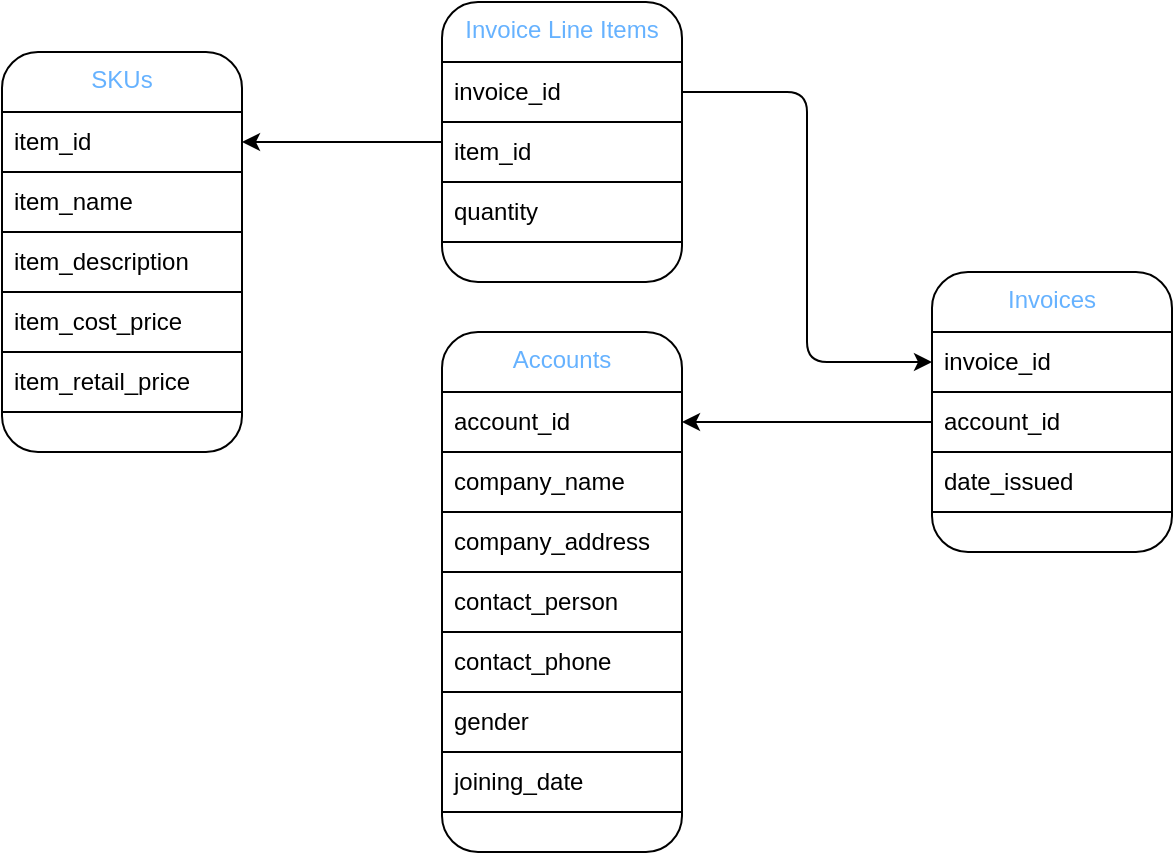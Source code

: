 <mxfile>
    <diagram id="Y-Xju1OvVLZZOTUNDlW-" name="Page-1">
        <mxGraphModel dx="585" dy="694" grid="1" gridSize="10" guides="1" tooltips="1" connect="1" arrows="1" fold="1" page="1" pageScale="1" pageWidth="850" pageHeight="1100" math="0" shadow="0">
            <root>
                <mxCell id="0"/>
                <mxCell id="1" parent="0"/>
                <mxCell id="3" value="Accounts" style="rounded=1;whiteSpace=wrap;html=1;align=center;verticalAlign=top;fontColor=#66B2FF;" vertex="1" parent="1">
                    <mxGeometry x="330" y="365" width="120" height="260" as="geometry"/>
                </mxCell>
                <mxCell id="4" value="Invoices" style="rounded=1;whiteSpace=wrap;html=1;align=center;verticalAlign=top;fontColor=#66B2FF;" vertex="1" parent="1">
                    <mxGeometry x="575" y="335" width="120" height="140" as="geometry"/>
                </mxCell>
                <mxCell id="31" style="edgeStyle=orthogonalEdgeStyle;html=1;entryX=1;entryY=0.5;entryDx=0;entryDy=0;fontColor=#66B2FF;" edge="1" parent="1" source="5" target="22">
                    <mxGeometry relative="1" as="geometry"/>
                </mxCell>
                <mxCell id="5" value="Invoice Line Items" style="rounded=1;whiteSpace=wrap;html=1;align=center;verticalAlign=top;fontColor=#66B2FF;" vertex="1" parent="1">
                    <mxGeometry x="330" y="200" width="120" height="140" as="geometry"/>
                </mxCell>
                <mxCell id="6" value="SKUs" style="rounded=1;whiteSpace=wrap;html=1;align=center;verticalAlign=top;fontColor=#66B2FF;" vertex="1" parent="1">
                    <mxGeometry x="110" y="225" width="120" height="200" as="geometry"/>
                </mxCell>
                <mxCell id="7" value="account_id" style="rounded=0;whiteSpace=wrap;html=1;align=left;spacingLeft=4;" vertex="1" parent="1">
                    <mxGeometry x="330" y="395" width="120" height="30" as="geometry"/>
                </mxCell>
                <mxCell id="8" value="company_name" style="rounded=0;whiteSpace=wrap;html=1;align=left;spacingLeft=4;" vertex="1" parent="1">
                    <mxGeometry x="330" y="425" width="120" height="30" as="geometry"/>
                </mxCell>
                <mxCell id="9" value="company_address" style="rounded=0;whiteSpace=wrap;html=1;align=left;spacingLeft=4;" vertex="1" parent="1">
                    <mxGeometry x="330" y="455" width="120" height="30" as="geometry"/>
                </mxCell>
                <mxCell id="10" value="contact_person" style="rounded=0;whiteSpace=wrap;html=1;align=left;spacingLeft=4;" vertex="1" parent="1">
                    <mxGeometry x="330" y="485" width="120" height="30" as="geometry"/>
                </mxCell>
                <mxCell id="11" value="contact_phone" style="rounded=0;whiteSpace=wrap;html=1;align=left;spacingLeft=4;" vertex="1" parent="1">
                    <mxGeometry x="330" y="515" width="120" height="30" as="geometry"/>
                </mxCell>
                <mxCell id="12" value="gender" style="rounded=0;whiteSpace=wrap;html=1;align=left;spacingLeft=4;" vertex="1" parent="1">
                    <mxGeometry x="330" y="545" width="120" height="30" as="geometry"/>
                </mxCell>
                <mxCell id="13" value="joining_date" style="rounded=0;whiteSpace=wrap;html=1;align=left;spacingLeft=4;" vertex="1" parent="1">
                    <mxGeometry x="330" y="575" width="120" height="30" as="geometry"/>
                </mxCell>
                <mxCell id="30" style="edgeStyle=orthogonalEdgeStyle;html=1;entryX=0;entryY=0.5;entryDx=0;entryDy=0;fontColor=#66B2FF;" edge="1" parent="1" source="16" target="19">
                    <mxGeometry relative="1" as="geometry"/>
                </mxCell>
                <mxCell id="16" value="invoice_id" style="rounded=0;whiteSpace=wrap;html=1;align=left;spacingLeft=4;" vertex="1" parent="1">
                    <mxGeometry x="330" y="230" width="120" height="30" as="geometry"/>
                </mxCell>
                <mxCell id="17" value="item_id" style="rounded=0;whiteSpace=wrap;html=1;align=left;spacingLeft=4;" vertex="1" parent="1">
                    <mxGeometry x="330" y="260" width="120" height="30" as="geometry"/>
                </mxCell>
                <mxCell id="18" value="quantity" style="rounded=0;whiteSpace=wrap;html=1;align=left;spacingLeft=4;" vertex="1" parent="1">
                    <mxGeometry x="330" y="290" width="120" height="30" as="geometry"/>
                </mxCell>
                <mxCell id="19" value="invoice_id" style="rounded=0;whiteSpace=wrap;html=1;align=left;spacingLeft=4;" vertex="1" parent="1">
                    <mxGeometry x="575" y="365" width="120" height="30" as="geometry"/>
                </mxCell>
                <mxCell id="28" style="edgeStyle=orthogonalEdgeStyle;html=1;entryX=1;entryY=0.5;entryDx=0;entryDy=0;fontColor=#66B2FF;" edge="1" parent="1" source="20" target="7">
                    <mxGeometry relative="1" as="geometry"/>
                </mxCell>
                <mxCell id="20" value="account_id" style="rounded=0;whiteSpace=wrap;html=1;align=left;spacingLeft=4;" vertex="1" parent="1">
                    <mxGeometry x="575" y="395" width="120" height="30" as="geometry"/>
                </mxCell>
                <mxCell id="21" value="date_issued" style="rounded=0;whiteSpace=wrap;html=1;align=left;spacingLeft=4;" vertex="1" parent="1">
                    <mxGeometry x="575" y="425" width="120" height="30" as="geometry"/>
                </mxCell>
                <mxCell id="22" value="item_id" style="rounded=0;whiteSpace=wrap;html=1;align=left;spacingLeft=4;" vertex="1" parent="1">
                    <mxGeometry x="110" y="255" width="120" height="30" as="geometry"/>
                </mxCell>
                <mxCell id="23" value="item_name" style="rounded=0;whiteSpace=wrap;html=1;align=left;spacingLeft=4;" vertex="1" parent="1">
                    <mxGeometry x="110" y="285" width="120" height="30" as="geometry"/>
                </mxCell>
                <mxCell id="24" value="item_description" style="rounded=0;whiteSpace=wrap;html=1;align=left;spacingLeft=4;" vertex="1" parent="1">
                    <mxGeometry x="110" y="315" width="120" height="30" as="geometry"/>
                </mxCell>
                <mxCell id="25" value="item_cost_price" style="rounded=0;whiteSpace=wrap;html=1;align=left;spacingLeft=4;" vertex="1" parent="1">
                    <mxGeometry x="110" y="345" width="120" height="30" as="geometry"/>
                </mxCell>
                <mxCell id="26" value="item_retail_price" style="rounded=0;whiteSpace=wrap;html=1;align=left;spacingLeft=4;" vertex="1" parent="1">
                    <mxGeometry x="110" y="375" width="120" height="30" as="geometry"/>
                </mxCell>
            </root>
        </mxGraphModel>
    </diagram>
</mxfile>
